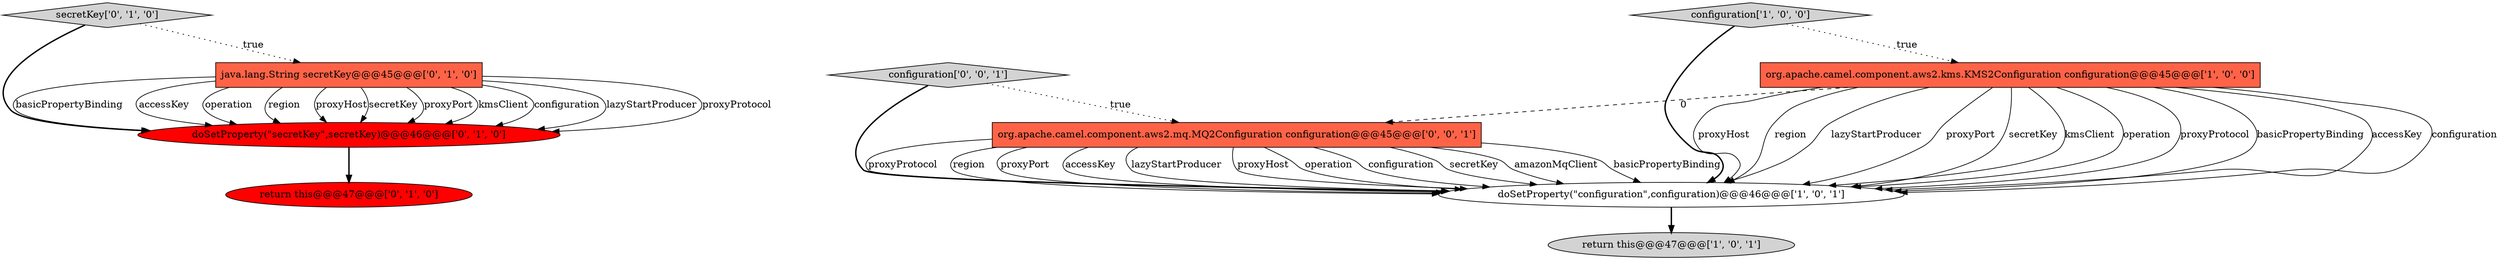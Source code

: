 digraph {
6 [style = filled, label = "return this@@@47@@@['0', '1', '0']", fillcolor = red, shape = ellipse image = "AAA1AAABBB2BBB"];
7 [style = filled, label = "secretKey['0', '1', '0']", fillcolor = lightgray, shape = diamond image = "AAA0AAABBB2BBB"];
3 [style = filled, label = "doSetProperty(\"configuration\",configuration)@@@46@@@['1', '0', '1']", fillcolor = white, shape = ellipse image = "AAA0AAABBB1BBB"];
1 [style = filled, label = "return this@@@47@@@['1', '0', '1']", fillcolor = lightgray, shape = ellipse image = "AAA0AAABBB1BBB"];
8 [style = filled, label = "org.apache.camel.component.aws2.mq.MQ2Configuration configuration@@@45@@@['0', '0', '1']", fillcolor = tomato, shape = box image = "AAA0AAABBB3BBB"];
2 [style = filled, label = "configuration['1', '0', '0']", fillcolor = lightgray, shape = diamond image = "AAA0AAABBB1BBB"];
5 [style = filled, label = "doSetProperty(\"secretKey\",secretKey)@@@46@@@['0', '1', '0']", fillcolor = red, shape = ellipse image = "AAA1AAABBB2BBB"];
9 [style = filled, label = "configuration['0', '0', '1']", fillcolor = lightgray, shape = diamond image = "AAA0AAABBB3BBB"];
0 [style = filled, label = "org.apache.camel.component.aws2.kms.KMS2Configuration configuration@@@45@@@['1', '0', '0']", fillcolor = tomato, shape = box image = "AAA1AAABBB1BBB"];
4 [style = filled, label = "java.lang.String secretKey@@@45@@@['0', '1', '0']", fillcolor = tomato, shape = box image = "AAA1AAABBB2BBB"];
0->3 [style = solid, label="proxyHost"];
4->5 [style = solid, label="basicPropertyBinding"];
4->5 [style = solid, label="accessKey"];
0->3 [style = solid, label="region"];
2->0 [style = dotted, label="true"];
3->1 [style = bold, label=""];
0->3 [style = solid, label="lazyStartProducer"];
4->5 [style = solid, label="operation"];
8->3 [style = solid, label="proxyProtocol"];
2->3 [style = bold, label=""];
4->5 [style = solid, label="region"];
4->5 [style = solid, label="proxyHost"];
8->3 [style = solid, label="region"];
8->3 [style = solid, label="proxyPort"];
0->3 [style = solid, label="proxyPort"];
0->3 [style = solid, label="secretKey"];
9->8 [style = dotted, label="true"];
0->3 [style = solid, label="kmsClient"];
8->3 [style = solid, label="accessKey"];
8->3 [style = solid, label="lazyStartProducer"];
7->5 [style = bold, label=""];
0->3 [style = solid, label="operation"];
4->5 [style = solid, label="secretKey"];
5->6 [style = bold, label=""];
4->5 [style = solid, label="proxyPort"];
0->3 [style = solid, label="proxyProtocol"];
7->4 [style = dotted, label="true"];
4->5 [style = solid, label="kmsClient"];
8->3 [style = solid, label="proxyHost"];
0->3 [style = solid, label="basicPropertyBinding"];
8->3 [style = solid, label="operation"];
8->3 [style = solid, label="configuration"];
0->3 [style = solid, label="accessKey"];
9->3 [style = bold, label=""];
4->5 [style = solid, label="configuration"];
4->5 [style = solid, label="lazyStartProducer"];
0->8 [style = dashed, label="0"];
8->3 [style = solid, label="secretKey"];
4->5 [style = solid, label="proxyProtocol"];
8->3 [style = solid, label="amazonMqClient"];
0->3 [style = solid, label="configuration"];
8->3 [style = solid, label="basicPropertyBinding"];
}
